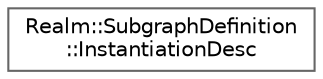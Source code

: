 digraph "Graphical Class Hierarchy"
{
 // LATEX_PDF_SIZE
  bgcolor="transparent";
  edge [fontname=Helvetica,fontsize=10,labelfontname=Helvetica,labelfontsize=10];
  node [fontname=Helvetica,fontsize=10,shape=box,height=0.2,width=0.4];
  rankdir="LR";
  Node0 [id="Node000000",label="Realm::SubgraphDefinition\l::InstantiationDesc",height=0.2,width=0.4,color="grey40", fillcolor="white", style="filled",URL="$structRealm_1_1SubgraphDefinition_1_1InstantiationDesc.html",tooltip=" "];
}
